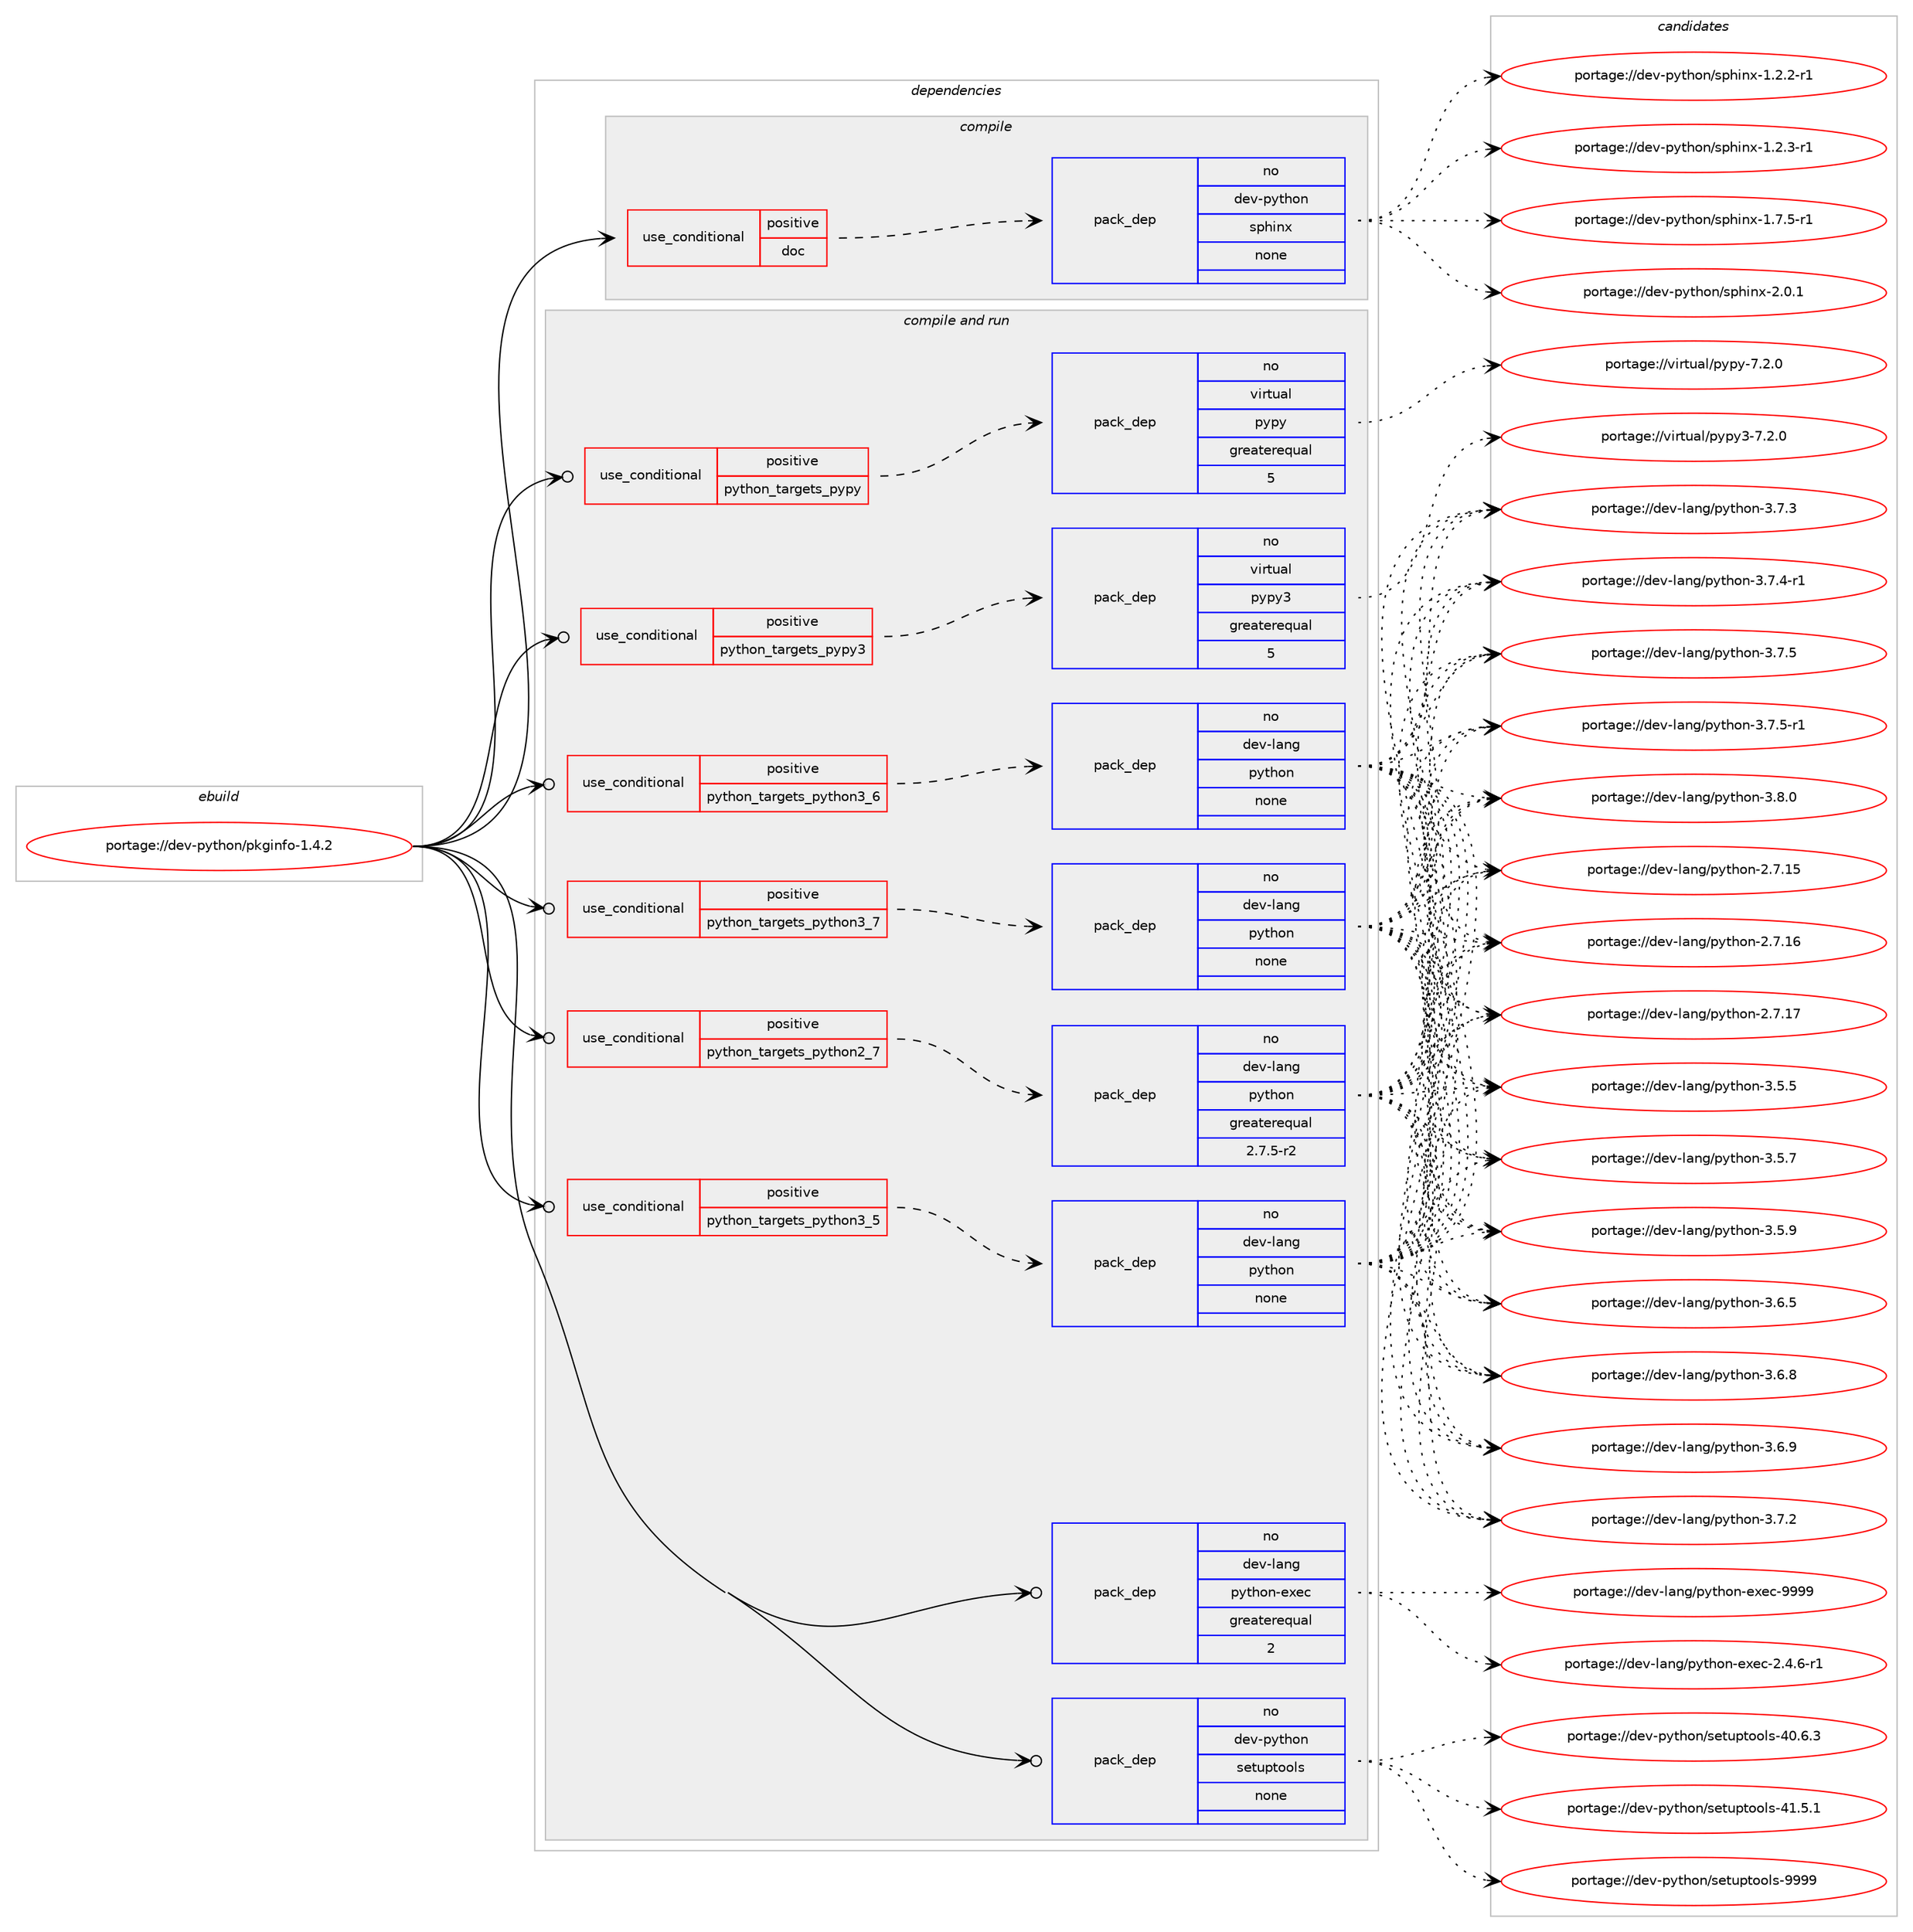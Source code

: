 digraph prolog {

# *************
# Graph options
# *************

newrank=true;
concentrate=true;
compound=true;
graph [rankdir=LR,fontname=Helvetica,fontsize=10,ranksep=1.5];#, ranksep=2.5, nodesep=0.2];
edge  [arrowhead=vee];
node  [fontname=Helvetica,fontsize=10];

# **********
# The ebuild
# **********

subgraph cluster_leftcol {
color=gray;
rank=same;
label=<<i>ebuild</i>>;
id [label="portage://dev-python/pkginfo-1.4.2", color=red, width=4, href="../dev-python/pkginfo-1.4.2.svg"];
}

# ****************
# The dependencies
# ****************

subgraph cluster_midcol {
color=gray;
label=<<i>dependencies</i>>;
subgraph cluster_compile {
fillcolor="#eeeeee";
style=filled;
label=<<i>compile</i>>;
subgraph cond33933 {
dependency157287 [label=<<TABLE BORDER="0" CELLBORDER="1" CELLSPACING="0" CELLPADDING="4"><TR><TD ROWSPAN="3" CELLPADDING="10">use_conditional</TD></TR><TR><TD>positive</TD></TR><TR><TD>doc</TD></TR></TABLE>>, shape=none, color=red];
subgraph pack119993 {
dependency157288 [label=<<TABLE BORDER="0" CELLBORDER="1" CELLSPACING="0" CELLPADDING="4" WIDTH="220"><TR><TD ROWSPAN="6" CELLPADDING="30">pack_dep</TD></TR><TR><TD WIDTH="110">no</TD></TR><TR><TD>dev-python</TD></TR><TR><TD>sphinx</TD></TR><TR><TD>none</TD></TR><TR><TD></TD></TR></TABLE>>, shape=none, color=blue];
}
dependency157287:e -> dependency157288:w [weight=20,style="dashed",arrowhead="vee"];
}
id:e -> dependency157287:w [weight=20,style="solid",arrowhead="vee"];
}
subgraph cluster_compileandrun {
fillcolor="#eeeeee";
style=filled;
label=<<i>compile and run</i>>;
subgraph cond33934 {
dependency157289 [label=<<TABLE BORDER="0" CELLBORDER="1" CELLSPACING="0" CELLPADDING="4"><TR><TD ROWSPAN="3" CELLPADDING="10">use_conditional</TD></TR><TR><TD>positive</TD></TR><TR><TD>python_targets_pypy</TD></TR></TABLE>>, shape=none, color=red];
subgraph pack119994 {
dependency157290 [label=<<TABLE BORDER="0" CELLBORDER="1" CELLSPACING="0" CELLPADDING="4" WIDTH="220"><TR><TD ROWSPAN="6" CELLPADDING="30">pack_dep</TD></TR><TR><TD WIDTH="110">no</TD></TR><TR><TD>virtual</TD></TR><TR><TD>pypy</TD></TR><TR><TD>greaterequal</TD></TR><TR><TD>5</TD></TR></TABLE>>, shape=none, color=blue];
}
dependency157289:e -> dependency157290:w [weight=20,style="dashed",arrowhead="vee"];
}
id:e -> dependency157289:w [weight=20,style="solid",arrowhead="odotvee"];
subgraph cond33935 {
dependency157291 [label=<<TABLE BORDER="0" CELLBORDER="1" CELLSPACING="0" CELLPADDING="4"><TR><TD ROWSPAN="3" CELLPADDING="10">use_conditional</TD></TR><TR><TD>positive</TD></TR><TR><TD>python_targets_pypy3</TD></TR></TABLE>>, shape=none, color=red];
subgraph pack119995 {
dependency157292 [label=<<TABLE BORDER="0" CELLBORDER="1" CELLSPACING="0" CELLPADDING="4" WIDTH="220"><TR><TD ROWSPAN="6" CELLPADDING="30">pack_dep</TD></TR><TR><TD WIDTH="110">no</TD></TR><TR><TD>virtual</TD></TR><TR><TD>pypy3</TD></TR><TR><TD>greaterequal</TD></TR><TR><TD>5</TD></TR></TABLE>>, shape=none, color=blue];
}
dependency157291:e -> dependency157292:w [weight=20,style="dashed",arrowhead="vee"];
}
id:e -> dependency157291:w [weight=20,style="solid",arrowhead="odotvee"];
subgraph cond33936 {
dependency157293 [label=<<TABLE BORDER="0" CELLBORDER="1" CELLSPACING="0" CELLPADDING="4"><TR><TD ROWSPAN="3" CELLPADDING="10">use_conditional</TD></TR><TR><TD>positive</TD></TR><TR><TD>python_targets_python2_7</TD></TR></TABLE>>, shape=none, color=red];
subgraph pack119996 {
dependency157294 [label=<<TABLE BORDER="0" CELLBORDER="1" CELLSPACING="0" CELLPADDING="4" WIDTH="220"><TR><TD ROWSPAN="6" CELLPADDING="30">pack_dep</TD></TR><TR><TD WIDTH="110">no</TD></TR><TR><TD>dev-lang</TD></TR><TR><TD>python</TD></TR><TR><TD>greaterequal</TD></TR><TR><TD>2.7.5-r2</TD></TR></TABLE>>, shape=none, color=blue];
}
dependency157293:e -> dependency157294:w [weight=20,style="dashed",arrowhead="vee"];
}
id:e -> dependency157293:w [weight=20,style="solid",arrowhead="odotvee"];
subgraph cond33937 {
dependency157295 [label=<<TABLE BORDER="0" CELLBORDER="1" CELLSPACING="0" CELLPADDING="4"><TR><TD ROWSPAN="3" CELLPADDING="10">use_conditional</TD></TR><TR><TD>positive</TD></TR><TR><TD>python_targets_python3_5</TD></TR></TABLE>>, shape=none, color=red];
subgraph pack119997 {
dependency157296 [label=<<TABLE BORDER="0" CELLBORDER="1" CELLSPACING="0" CELLPADDING="4" WIDTH="220"><TR><TD ROWSPAN="6" CELLPADDING="30">pack_dep</TD></TR><TR><TD WIDTH="110">no</TD></TR><TR><TD>dev-lang</TD></TR><TR><TD>python</TD></TR><TR><TD>none</TD></TR><TR><TD></TD></TR></TABLE>>, shape=none, color=blue];
}
dependency157295:e -> dependency157296:w [weight=20,style="dashed",arrowhead="vee"];
}
id:e -> dependency157295:w [weight=20,style="solid",arrowhead="odotvee"];
subgraph cond33938 {
dependency157297 [label=<<TABLE BORDER="0" CELLBORDER="1" CELLSPACING="0" CELLPADDING="4"><TR><TD ROWSPAN="3" CELLPADDING="10">use_conditional</TD></TR><TR><TD>positive</TD></TR><TR><TD>python_targets_python3_6</TD></TR></TABLE>>, shape=none, color=red];
subgraph pack119998 {
dependency157298 [label=<<TABLE BORDER="0" CELLBORDER="1" CELLSPACING="0" CELLPADDING="4" WIDTH="220"><TR><TD ROWSPAN="6" CELLPADDING="30">pack_dep</TD></TR><TR><TD WIDTH="110">no</TD></TR><TR><TD>dev-lang</TD></TR><TR><TD>python</TD></TR><TR><TD>none</TD></TR><TR><TD></TD></TR></TABLE>>, shape=none, color=blue];
}
dependency157297:e -> dependency157298:w [weight=20,style="dashed",arrowhead="vee"];
}
id:e -> dependency157297:w [weight=20,style="solid",arrowhead="odotvee"];
subgraph cond33939 {
dependency157299 [label=<<TABLE BORDER="0" CELLBORDER="1" CELLSPACING="0" CELLPADDING="4"><TR><TD ROWSPAN="3" CELLPADDING="10">use_conditional</TD></TR><TR><TD>positive</TD></TR><TR><TD>python_targets_python3_7</TD></TR></TABLE>>, shape=none, color=red];
subgraph pack119999 {
dependency157300 [label=<<TABLE BORDER="0" CELLBORDER="1" CELLSPACING="0" CELLPADDING="4" WIDTH="220"><TR><TD ROWSPAN="6" CELLPADDING="30">pack_dep</TD></TR><TR><TD WIDTH="110">no</TD></TR><TR><TD>dev-lang</TD></TR><TR><TD>python</TD></TR><TR><TD>none</TD></TR><TR><TD></TD></TR></TABLE>>, shape=none, color=blue];
}
dependency157299:e -> dependency157300:w [weight=20,style="dashed",arrowhead="vee"];
}
id:e -> dependency157299:w [weight=20,style="solid",arrowhead="odotvee"];
subgraph pack120000 {
dependency157301 [label=<<TABLE BORDER="0" CELLBORDER="1" CELLSPACING="0" CELLPADDING="4" WIDTH="220"><TR><TD ROWSPAN="6" CELLPADDING="30">pack_dep</TD></TR><TR><TD WIDTH="110">no</TD></TR><TR><TD>dev-lang</TD></TR><TR><TD>python-exec</TD></TR><TR><TD>greaterequal</TD></TR><TR><TD>2</TD></TR></TABLE>>, shape=none, color=blue];
}
id:e -> dependency157301:w [weight=20,style="solid",arrowhead="odotvee"];
subgraph pack120001 {
dependency157302 [label=<<TABLE BORDER="0" CELLBORDER="1" CELLSPACING="0" CELLPADDING="4" WIDTH="220"><TR><TD ROWSPAN="6" CELLPADDING="30">pack_dep</TD></TR><TR><TD WIDTH="110">no</TD></TR><TR><TD>dev-python</TD></TR><TR><TD>setuptools</TD></TR><TR><TD>none</TD></TR><TR><TD></TD></TR></TABLE>>, shape=none, color=blue];
}
id:e -> dependency157302:w [weight=20,style="solid",arrowhead="odotvee"];
}
subgraph cluster_run {
fillcolor="#eeeeee";
style=filled;
label=<<i>run</i>>;
}
}

# **************
# The candidates
# **************

subgraph cluster_choices {
rank=same;
color=gray;
label=<<i>candidates</i>>;

subgraph choice119993 {
color=black;
nodesep=1;
choiceportage10010111845112121116104111110471151121041051101204549465046504511449 [label="portage://dev-python/sphinx-1.2.2-r1", color=red, width=4,href="../dev-python/sphinx-1.2.2-r1.svg"];
choiceportage10010111845112121116104111110471151121041051101204549465046514511449 [label="portage://dev-python/sphinx-1.2.3-r1", color=red, width=4,href="../dev-python/sphinx-1.2.3-r1.svg"];
choiceportage10010111845112121116104111110471151121041051101204549465546534511449 [label="portage://dev-python/sphinx-1.7.5-r1", color=red, width=4,href="../dev-python/sphinx-1.7.5-r1.svg"];
choiceportage1001011184511212111610411111047115112104105110120455046484649 [label="portage://dev-python/sphinx-2.0.1", color=red, width=4,href="../dev-python/sphinx-2.0.1.svg"];
dependency157288:e -> choiceportage10010111845112121116104111110471151121041051101204549465046504511449:w [style=dotted,weight="100"];
dependency157288:e -> choiceportage10010111845112121116104111110471151121041051101204549465046514511449:w [style=dotted,weight="100"];
dependency157288:e -> choiceportage10010111845112121116104111110471151121041051101204549465546534511449:w [style=dotted,weight="100"];
dependency157288:e -> choiceportage1001011184511212111610411111047115112104105110120455046484649:w [style=dotted,weight="100"];
}
subgraph choice119994 {
color=black;
nodesep=1;
choiceportage1181051141161179710847112121112121455546504648 [label="portage://virtual/pypy-7.2.0", color=red, width=4,href="../virtual/pypy-7.2.0.svg"];
dependency157290:e -> choiceportage1181051141161179710847112121112121455546504648:w [style=dotted,weight="100"];
}
subgraph choice119995 {
color=black;
nodesep=1;
choiceportage118105114116117971084711212111212151455546504648 [label="portage://virtual/pypy3-7.2.0", color=red, width=4,href="../virtual/pypy3-7.2.0.svg"];
dependency157292:e -> choiceportage118105114116117971084711212111212151455546504648:w [style=dotted,weight="100"];
}
subgraph choice119996 {
color=black;
nodesep=1;
choiceportage10010111845108971101034711212111610411111045504655464953 [label="portage://dev-lang/python-2.7.15", color=red, width=4,href="../dev-lang/python-2.7.15.svg"];
choiceportage10010111845108971101034711212111610411111045504655464954 [label="portage://dev-lang/python-2.7.16", color=red, width=4,href="../dev-lang/python-2.7.16.svg"];
choiceportage10010111845108971101034711212111610411111045504655464955 [label="portage://dev-lang/python-2.7.17", color=red, width=4,href="../dev-lang/python-2.7.17.svg"];
choiceportage100101118451089711010347112121116104111110455146534653 [label="portage://dev-lang/python-3.5.5", color=red, width=4,href="../dev-lang/python-3.5.5.svg"];
choiceportage100101118451089711010347112121116104111110455146534655 [label="portage://dev-lang/python-3.5.7", color=red, width=4,href="../dev-lang/python-3.5.7.svg"];
choiceportage100101118451089711010347112121116104111110455146534657 [label="portage://dev-lang/python-3.5.9", color=red, width=4,href="../dev-lang/python-3.5.9.svg"];
choiceportage100101118451089711010347112121116104111110455146544653 [label="portage://dev-lang/python-3.6.5", color=red, width=4,href="../dev-lang/python-3.6.5.svg"];
choiceportage100101118451089711010347112121116104111110455146544656 [label="portage://dev-lang/python-3.6.8", color=red, width=4,href="../dev-lang/python-3.6.8.svg"];
choiceportage100101118451089711010347112121116104111110455146544657 [label="portage://dev-lang/python-3.6.9", color=red, width=4,href="../dev-lang/python-3.6.9.svg"];
choiceportage100101118451089711010347112121116104111110455146554650 [label="portage://dev-lang/python-3.7.2", color=red, width=4,href="../dev-lang/python-3.7.2.svg"];
choiceportage100101118451089711010347112121116104111110455146554651 [label="portage://dev-lang/python-3.7.3", color=red, width=4,href="../dev-lang/python-3.7.3.svg"];
choiceportage1001011184510897110103471121211161041111104551465546524511449 [label="portage://dev-lang/python-3.7.4-r1", color=red, width=4,href="../dev-lang/python-3.7.4-r1.svg"];
choiceportage100101118451089711010347112121116104111110455146554653 [label="portage://dev-lang/python-3.7.5", color=red, width=4,href="../dev-lang/python-3.7.5.svg"];
choiceportage1001011184510897110103471121211161041111104551465546534511449 [label="portage://dev-lang/python-3.7.5-r1", color=red, width=4,href="../dev-lang/python-3.7.5-r1.svg"];
choiceportage100101118451089711010347112121116104111110455146564648 [label="portage://dev-lang/python-3.8.0", color=red, width=4,href="../dev-lang/python-3.8.0.svg"];
dependency157294:e -> choiceportage10010111845108971101034711212111610411111045504655464953:w [style=dotted,weight="100"];
dependency157294:e -> choiceportage10010111845108971101034711212111610411111045504655464954:w [style=dotted,weight="100"];
dependency157294:e -> choiceportage10010111845108971101034711212111610411111045504655464955:w [style=dotted,weight="100"];
dependency157294:e -> choiceportage100101118451089711010347112121116104111110455146534653:w [style=dotted,weight="100"];
dependency157294:e -> choiceportage100101118451089711010347112121116104111110455146534655:w [style=dotted,weight="100"];
dependency157294:e -> choiceportage100101118451089711010347112121116104111110455146534657:w [style=dotted,weight="100"];
dependency157294:e -> choiceportage100101118451089711010347112121116104111110455146544653:w [style=dotted,weight="100"];
dependency157294:e -> choiceportage100101118451089711010347112121116104111110455146544656:w [style=dotted,weight="100"];
dependency157294:e -> choiceportage100101118451089711010347112121116104111110455146544657:w [style=dotted,weight="100"];
dependency157294:e -> choiceportage100101118451089711010347112121116104111110455146554650:w [style=dotted,weight="100"];
dependency157294:e -> choiceportage100101118451089711010347112121116104111110455146554651:w [style=dotted,weight="100"];
dependency157294:e -> choiceportage1001011184510897110103471121211161041111104551465546524511449:w [style=dotted,weight="100"];
dependency157294:e -> choiceportage100101118451089711010347112121116104111110455146554653:w [style=dotted,weight="100"];
dependency157294:e -> choiceportage1001011184510897110103471121211161041111104551465546534511449:w [style=dotted,weight="100"];
dependency157294:e -> choiceportage100101118451089711010347112121116104111110455146564648:w [style=dotted,weight="100"];
}
subgraph choice119997 {
color=black;
nodesep=1;
choiceportage10010111845108971101034711212111610411111045504655464953 [label="portage://dev-lang/python-2.7.15", color=red, width=4,href="../dev-lang/python-2.7.15.svg"];
choiceportage10010111845108971101034711212111610411111045504655464954 [label="portage://dev-lang/python-2.7.16", color=red, width=4,href="../dev-lang/python-2.7.16.svg"];
choiceportage10010111845108971101034711212111610411111045504655464955 [label="portage://dev-lang/python-2.7.17", color=red, width=4,href="../dev-lang/python-2.7.17.svg"];
choiceportage100101118451089711010347112121116104111110455146534653 [label="portage://dev-lang/python-3.5.5", color=red, width=4,href="../dev-lang/python-3.5.5.svg"];
choiceportage100101118451089711010347112121116104111110455146534655 [label="portage://dev-lang/python-3.5.7", color=red, width=4,href="../dev-lang/python-3.5.7.svg"];
choiceportage100101118451089711010347112121116104111110455146534657 [label="portage://dev-lang/python-3.5.9", color=red, width=4,href="../dev-lang/python-3.5.9.svg"];
choiceportage100101118451089711010347112121116104111110455146544653 [label="portage://dev-lang/python-3.6.5", color=red, width=4,href="../dev-lang/python-3.6.5.svg"];
choiceportage100101118451089711010347112121116104111110455146544656 [label="portage://dev-lang/python-3.6.8", color=red, width=4,href="../dev-lang/python-3.6.8.svg"];
choiceportage100101118451089711010347112121116104111110455146544657 [label="portage://dev-lang/python-3.6.9", color=red, width=4,href="../dev-lang/python-3.6.9.svg"];
choiceportage100101118451089711010347112121116104111110455146554650 [label="portage://dev-lang/python-3.7.2", color=red, width=4,href="../dev-lang/python-3.7.2.svg"];
choiceportage100101118451089711010347112121116104111110455146554651 [label="portage://dev-lang/python-3.7.3", color=red, width=4,href="../dev-lang/python-3.7.3.svg"];
choiceportage1001011184510897110103471121211161041111104551465546524511449 [label="portage://dev-lang/python-3.7.4-r1", color=red, width=4,href="../dev-lang/python-3.7.4-r1.svg"];
choiceportage100101118451089711010347112121116104111110455146554653 [label="portage://dev-lang/python-3.7.5", color=red, width=4,href="../dev-lang/python-3.7.5.svg"];
choiceportage1001011184510897110103471121211161041111104551465546534511449 [label="portage://dev-lang/python-3.7.5-r1", color=red, width=4,href="../dev-lang/python-3.7.5-r1.svg"];
choiceportage100101118451089711010347112121116104111110455146564648 [label="portage://dev-lang/python-3.8.0", color=red, width=4,href="../dev-lang/python-3.8.0.svg"];
dependency157296:e -> choiceportage10010111845108971101034711212111610411111045504655464953:w [style=dotted,weight="100"];
dependency157296:e -> choiceportage10010111845108971101034711212111610411111045504655464954:w [style=dotted,weight="100"];
dependency157296:e -> choiceportage10010111845108971101034711212111610411111045504655464955:w [style=dotted,weight="100"];
dependency157296:e -> choiceportage100101118451089711010347112121116104111110455146534653:w [style=dotted,weight="100"];
dependency157296:e -> choiceportage100101118451089711010347112121116104111110455146534655:w [style=dotted,weight="100"];
dependency157296:e -> choiceportage100101118451089711010347112121116104111110455146534657:w [style=dotted,weight="100"];
dependency157296:e -> choiceportage100101118451089711010347112121116104111110455146544653:w [style=dotted,weight="100"];
dependency157296:e -> choiceportage100101118451089711010347112121116104111110455146544656:w [style=dotted,weight="100"];
dependency157296:e -> choiceportage100101118451089711010347112121116104111110455146544657:w [style=dotted,weight="100"];
dependency157296:e -> choiceportage100101118451089711010347112121116104111110455146554650:w [style=dotted,weight="100"];
dependency157296:e -> choiceportage100101118451089711010347112121116104111110455146554651:w [style=dotted,weight="100"];
dependency157296:e -> choiceportage1001011184510897110103471121211161041111104551465546524511449:w [style=dotted,weight="100"];
dependency157296:e -> choiceportage100101118451089711010347112121116104111110455146554653:w [style=dotted,weight="100"];
dependency157296:e -> choiceportage1001011184510897110103471121211161041111104551465546534511449:w [style=dotted,weight="100"];
dependency157296:e -> choiceportage100101118451089711010347112121116104111110455146564648:w [style=dotted,weight="100"];
}
subgraph choice119998 {
color=black;
nodesep=1;
choiceportage10010111845108971101034711212111610411111045504655464953 [label="portage://dev-lang/python-2.7.15", color=red, width=4,href="../dev-lang/python-2.7.15.svg"];
choiceportage10010111845108971101034711212111610411111045504655464954 [label="portage://dev-lang/python-2.7.16", color=red, width=4,href="../dev-lang/python-2.7.16.svg"];
choiceportage10010111845108971101034711212111610411111045504655464955 [label="portage://dev-lang/python-2.7.17", color=red, width=4,href="../dev-lang/python-2.7.17.svg"];
choiceportage100101118451089711010347112121116104111110455146534653 [label="portage://dev-lang/python-3.5.5", color=red, width=4,href="../dev-lang/python-3.5.5.svg"];
choiceportage100101118451089711010347112121116104111110455146534655 [label="portage://dev-lang/python-3.5.7", color=red, width=4,href="../dev-lang/python-3.5.7.svg"];
choiceportage100101118451089711010347112121116104111110455146534657 [label="portage://dev-lang/python-3.5.9", color=red, width=4,href="../dev-lang/python-3.5.9.svg"];
choiceportage100101118451089711010347112121116104111110455146544653 [label="portage://dev-lang/python-3.6.5", color=red, width=4,href="../dev-lang/python-3.6.5.svg"];
choiceportage100101118451089711010347112121116104111110455146544656 [label="portage://dev-lang/python-3.6.8", color=red, width=4,href="../dev-lang/python-3.6.8.svg"];
choiceportage100101118451089711010347112121116104111110455146544657 [label="portage://dev-lang/python-3.6.9", color=red, width=4,href="../dev-lang/python-3.6.9.svg"];
choiceportage100101118451089711010347112121116104111110455146554650 [label="portage://dev-lang/python-3.7.2", color=red, width=4,href="../dev-lang/python-3.7.2.svg"];
choiceportage100101118451089711010347112121116104111110455146554651 [label="portage://dev-lang/python-3.7.3", color=red, width=4,href="../dev-lang/python-3.7.3.svg"];
choiceportage1001011184510897110103471121211161041111104551465546524511449 [label="portage://dev-lang/python-3.7.4-r1", color=red, width=4,href="../dev-lang/python-3.7.4-r1.svg"];
choiceportage100101118451089711010347112121116104111110455146554653 [label="portage://dev-lang/python-3.7.5", color=red, width=4,href="../dev-lang/python-3.7.5.svg"];
choiceportage1001011184510897110103471121211161041111104551465546534511449 [label="portage://dev-lang/python-3.7.5-r1", color=red, width=4,href="../dev-lang/python-3.7.5-r1.svg"];
choiceportage100101118451089711010347112121116104111110455146564648 [label="portage://dev-lang/python-3.8.0", color=red, width=4,href="../dev-lang/python-3.8.0.svg"];
dependency157298:e -> choiceportage10010111845108971101034711212111610411111045504655464953:w [style=dotted,weight="100"];
dependency157298:e -> choiceportage10010111845108971101034711212111610411111045504655464954:w [style=dotted,weight="100"];
dependency157298:e -> choiceportage10010111845108971101034711212111610411111045504655464955:w [style=dotted,weight="100"];
dependency157298:e -> choiceportage100101118451089711010347112121116104111110455146534653:w [style=dotted,weight="100"];
dependency157298:e -> choiceportage100101118451089711010347112121116104111110455146534655:w [style=dotted,weight="100"];
dependency157298:e -> choiceportage100101118451089711010347112121116104111110455146534657:w [style=dotted,weight="100"];
dependency157298:e -> choiceportage100101118451089711010347112121116104111110455146544653:w [style=dotted,weight="100"];
dependency157298:e -> choiceportage100101118451089711010347112121116104111110455146544656:w [style=dotted,weight="100"];
dependency157298:e -> choiceportage100101118451089711010347112121116104111110455146544657:w [style=dotted,weight="100"];
dependency157298:e -> choiceportage100101118451089711010347112121116104111110455146554650:w [style=dotted,weight="100"];
dependency157298:e -> choiceportage100101118451089711010347112121116104111110455146554651:w [style=dotted,weight="100"];
dependency157298:e -> choiceportage1001011184510897110103471121211161041111104551465546524511449:w [style=dotted,weight="100"];
dependency157298:e -> choiceportage100101118451089711010347112121116104111110455146554653:w [style=dotted,weight="100"];
dependency157298:e -> choiceportage1001011184510897110103471121211161041111104551465546534511449:w [style=dotted,weight="100"];
dependency157298:e -> choiceportage100101118451089711010347112121116104111110455146564648:w [style=dotted,weight="100"];
}
subgraph choice119999 {
color=black;
nodesep=1;
choiceportage10010111845108971101034711212111610411111045504655464953 [label="portage://dev-lang/python-2.7.15", color=red, width=4,href="../dev-lang/python-2.7.15.svg"];
choiceportage10010111845108971101034711212111610411111045504655464954 [label="portage://dev-lang/python-2.7.16", color=red, width=4,href="../dev-lang/python-2.7.16.svg"];
choiceportage10010111845108971101034711212111610411111045504655464955 [label="portage://dev-lang/python-2.7.17", color=red, width=4,href="../dev-lang/python-2.7.17.svg"];
choiceportage100101118451089711010347112121116104111110455146534653 [label="portage://dev-lang/python-3.5.5", color=red, width=4,href="../dev-lang/python-3.5.5.svg"];
choiceportage100101118451089711010347112121116104111110455146534655 [label="portage://dev-lang/python-3.5.7", color=red, width=4,href="../dev-lang/python-3.5.7.svg"];
choiceportage100101118451089711010347112121116104111110455146534657 [label="portage://dev-lang/python-3.5.9", color=red, width=4,href="../dev-lang/python-3.5.9.svg"];
choiceportage100101118451089711010347112121116104111110455146544653 [label="portage://dev-lang/python-3.6.5", color=red, width=4,href="../dev-lang/python-3.6.5.svg"];
choiceportage100101118451089711010347112121116104111110455146544656 [label="portage://dev-lang/python-3.6.8", color=red, width=4,href="../dev-lang/python-3.6.8.svg"];
choiceportage100101118451089711010347112121116104111110455146544657 [label="portage://dev-lang/python-3.6.9", color=red, width=4,href="../dev-lang/python-3.6.9.svg"];
choiceportage100101118451089711010347112121116104111110455146554650 [label="portage://dev-lang/python-3.7.2", color=red, width=4,href="../dev-lang/python-3.7.2.svg"];
choiceportage100101118451089711010347112121116104111110455146554651 [label="portage://dev-lang/python-3.7.3", color=red, width=4,href="../dev-lang/python-3.7.3.svg"];
choiceportage1001011184510897110103471121211161041111104551465546524511449 [label="portage://dev-lang/python-3.7.4-r1", color=red, width=4,href="../dev-lang/python-3.7.4-r1.svg"];
choiceportage100101118451089711010347112121116104111110455146554653 [label="portage://dev-lang/python-3.7.5", color=red, width=4,href="../dev-lang/python-3.7.5.svg"];
choiceportage1001011184510897110103471121211161041111104551465546534511449 [label="portage://dev-lang/python-3.7.5-r1", color=red, width=4,href="../dev-lang/python-3.7.5-r1.svg"];
choiceportage100101118451089711010347112121116104111110455146564648 [label="portage://dev-lang/python-3.8.0", color=red, width=4,href="../dev-lang/python-3.8.0.svg"];
dependency157300:e -> choiceportage10010111845108971101034711212111610411111045504655464953:w [style=dotted,weight="100"];
dependency157300:e -> choiceportage10010111845108971101034711212111610411111045504655464954:w [style=dotted,weight="100"];
dependency157300:e -> choiceportage10010111845108971101034711212111610411111045504655464955:w [style=dotted,weight="100"];
dependency157300:e -> choiceportage100101118451089711010347112121116104111110455146534653:w [style=dotted,weight="100"];
dependency157300:e -> choiceportage100101118451089711010347112121116104111110455146534655:w [style=dotted,weight="100"];
dependency157300:e -> choiceportage100101118451089711010347112121116104111110455146534657:w [style=dotted,weight="100"];
dependency157300:e -> choiceportage100101118451089711010347112121116104111110455146544653:w [style=dotted,weight="100"];
dependency157300:e -> choiceportage100101118451089711010347112121116104111110455146544656:w [style=dotted,weight="100"];
dependency157300:e -> choiceportage100101118451089711010347112121116104111110455146544657:w [style=dotted,weight="100"];
dependency157300:e -> choiceportage100101118451089711010347112121116104111110455146554650:w [style=dotted,weight="100"];
dependency157300:e -> choiceportage100101118451089711010347112121116104111110455146554651:w [style=dotted,weight="100"];
dependency157300:e -> choiceportage1001011184510897110103471121211161041111104551465546524511449:w [style=dotted,weight="100"];
dependency157300:e -> choiceportage100101118451089711010347112121116104111110455146554653:w [style=dotted,weight="100"];
dependency157300:e -> choiceportage1001011184510897110103471121211161041111104551465546534511449:w [style=dotted,weight="100"];
dependency157300:e -> choiceportage100101118451089711010347112121116104111110455146564648:w [style=dotted,weight="100"];
}
subgraph choice120000 {
color=black;
nodesep=1;
choiceportage10010111845108971101034711212111610411111045101120101994550465246544511449 [label="portage://dev-lang/python-exec-2.4.6-r1", color=red, width=4,href="../dev-lang/python-exec-2.4.6-r1.svg"];
choiceportage10010111845108971101034711212111610411111045101120101994557575757 [label="portage://dev-lang/python-exec-9999", color=red, width=4,href="../dev-lang/python-exec-9999.svg"];
dependency157301:e -> choiceportage10010111845108971101034711212111610411111045101120101994550465246544511449:w [style=dotted,weight="100"];
dependency157301:e -> choiceportage10010111845108971101034711212111610411111045101120101994557575757:w [style=dotted,weight="100"];
}
subgraph choice120001 {
color=black;
nodesep=1;
choiceportage100101118451121211161041111104711510111611711211611111110811545524846544651 [label="portage://dev-python/setuptools-40.6.3", color=red, width=4,href="../dev-python/setuptools-40.6.3.svg"];
choiceportage100101118451121211161041111104711510111611711211611111110811545524946534649 [label="portage://dev-python/setuptools-41.5.1", color=red, width=4,href="../dev-python/setuptools-41.5.1.svg"];
choiceportage10010111845112121116104111110471151011161171121161111111081154557575757 [label="portage://dev-python/setuptools-9999", color=red, width=4,href="../dev-python/setuptools-9999.svg"];
dependency157302:e -> choiceportage100101118451121211161041111104711510111611711211611111110811545524846544651:w [style=dotted,weight="100"];
dependency157302:e -> choiceportage100101118451121211161041111104711510111611711211611111110811545524946534649:w [style=dotted,weight="100"];
dependency157302:e -> choiceportage10010111845112121116104111110471151011161171121161111111081154557575757:w [style=dotted,weight="100"];
}
}

}
